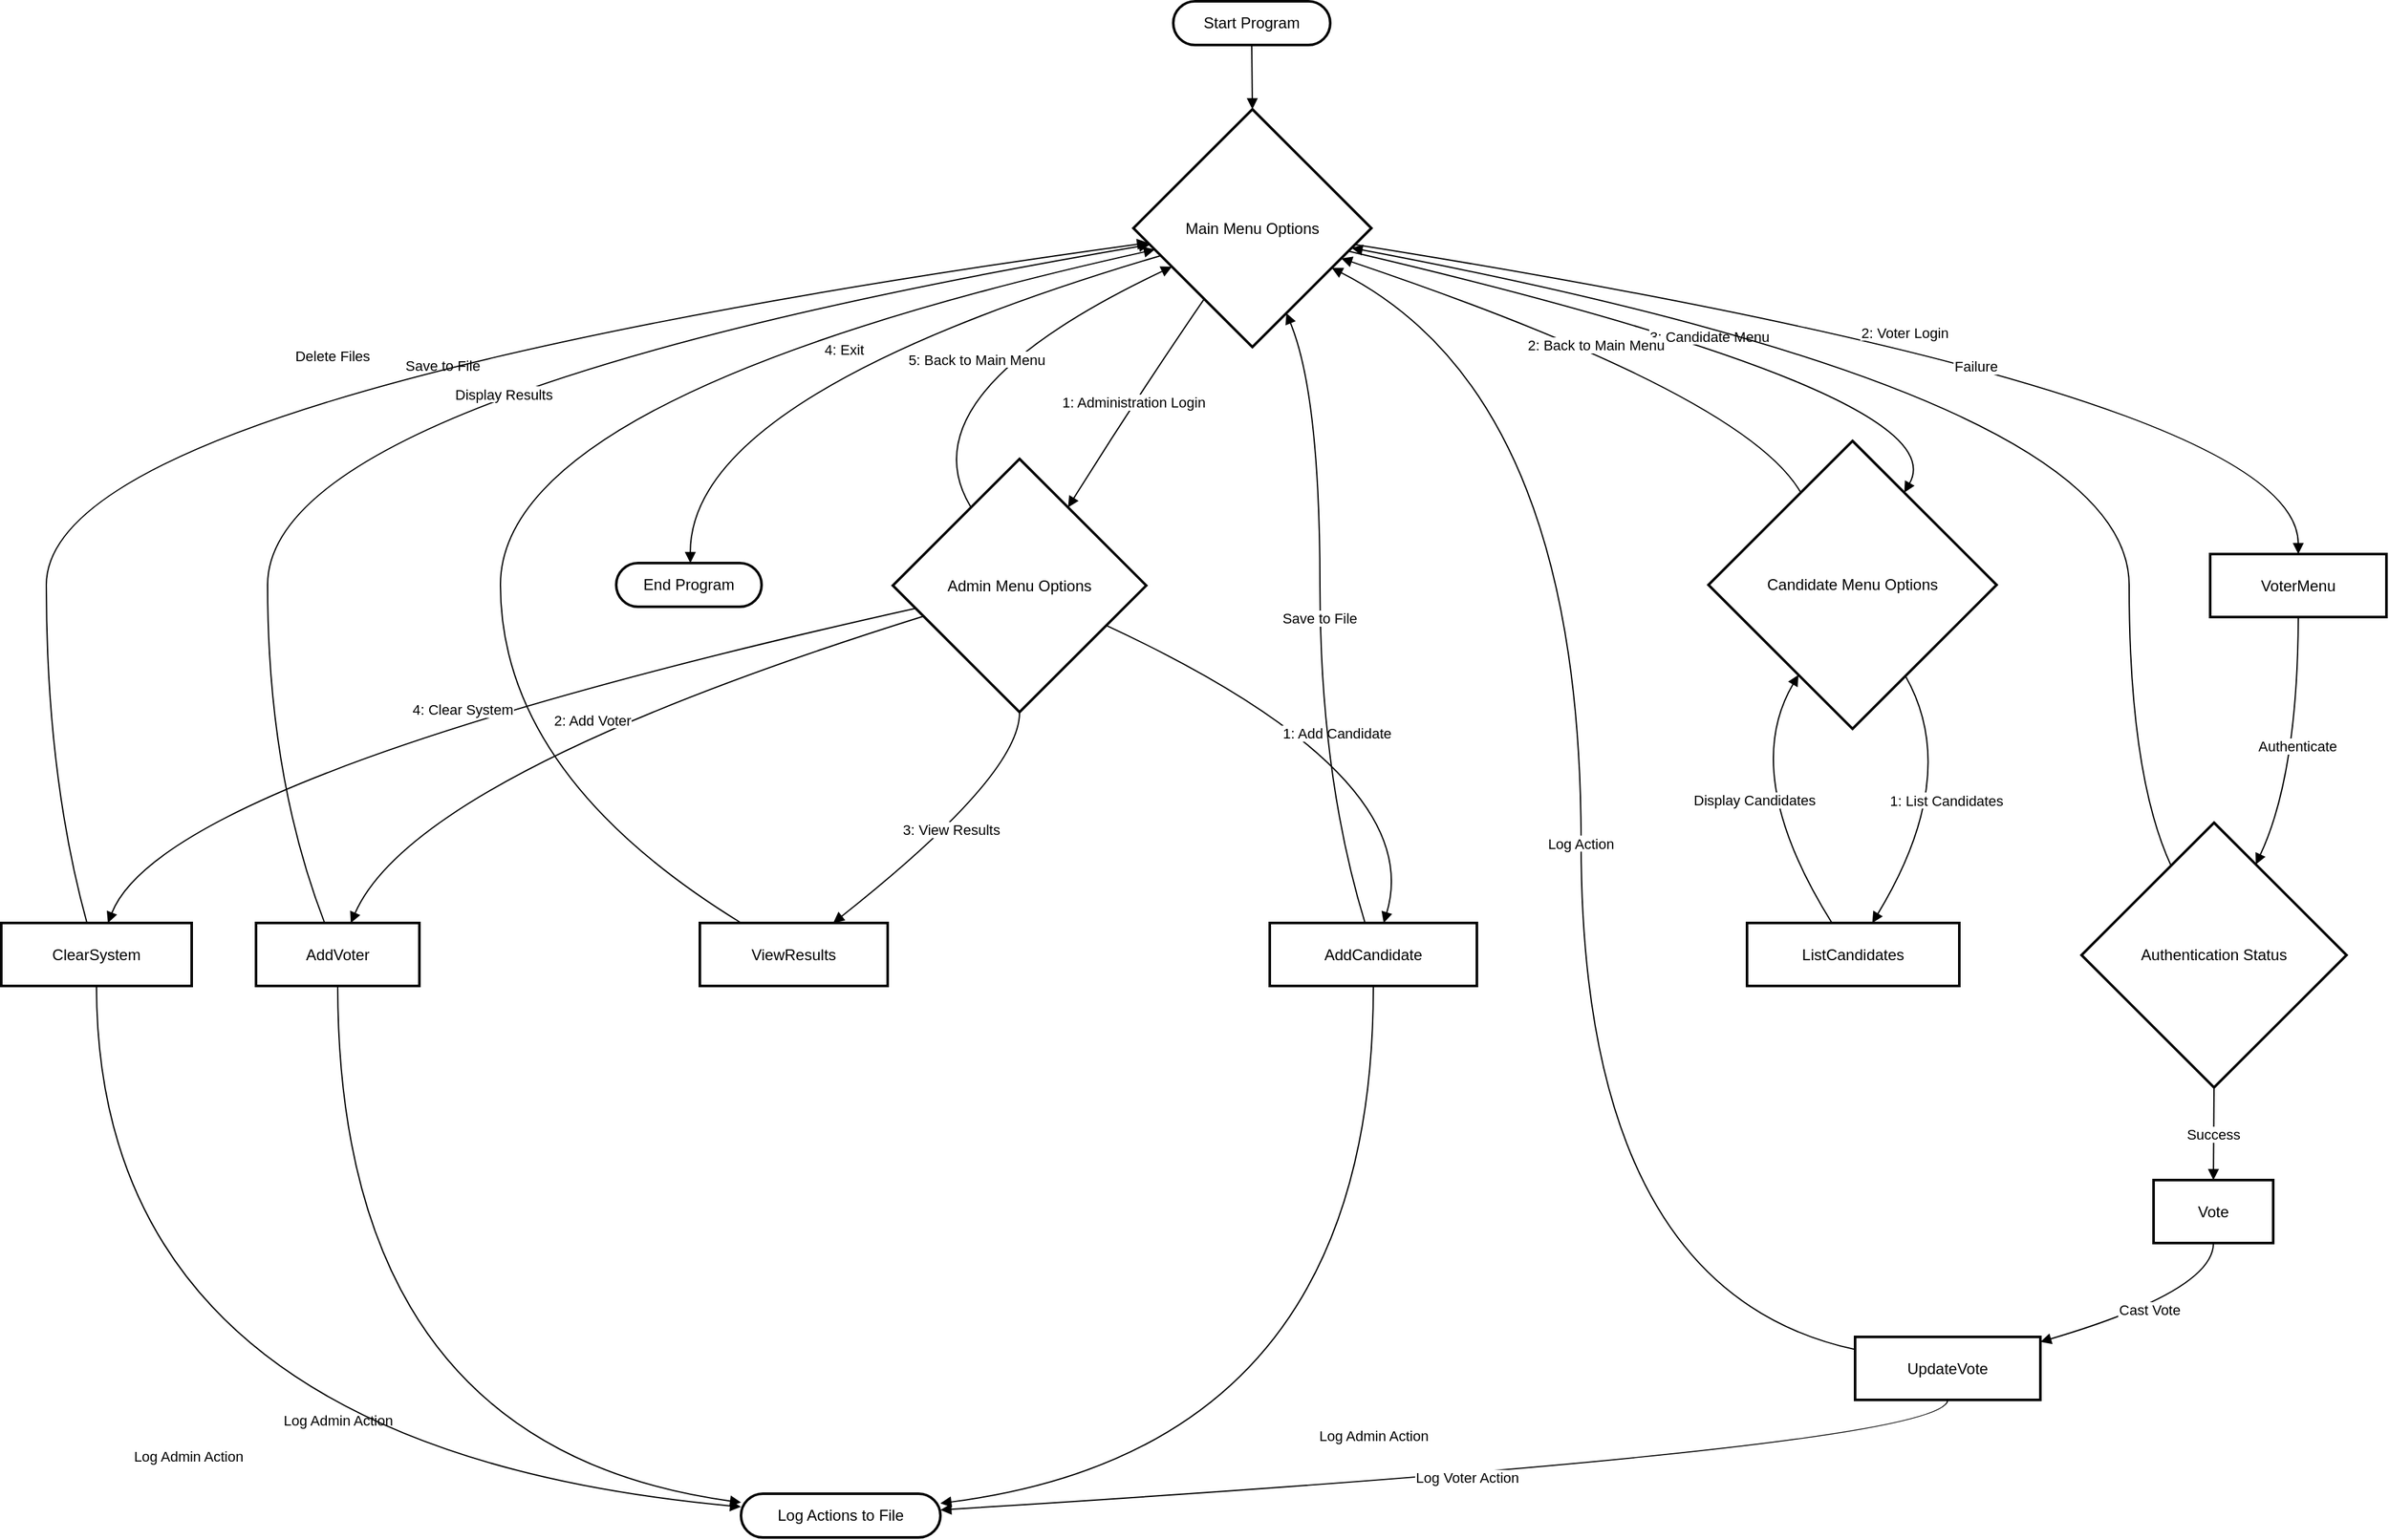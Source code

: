 <mxfile version="24.7.17">
  <diagram name="Page-1" id="MSvuumhzngdayqG8WD3y">
    <mxGraphModel dx="1257" dy="749" grid="1" gridSize="10" guides="1" tooltips="1" connect="1" arrows="1" fold="1" page="1" pageScale="1" pageWidth="850" pageHeight="1100" math="0" shadow="0">
      <root>
        <mxCell id="0" />
        <mxCell id="1" parent="0" />
        <mxCell id="W0CJCS5IZoMDa6PIkjS3-1" value="Start Program" style="rounded=1;whiteSpace=wrap;arcSize=50;strokeWidth=2;" vertex="1" parent="1">
          <mxGeometry x="931" y="20" width="122" height="34" as="geometry" />
        </mxCell>
        <mxCell id="W0CJCS5IZoMDa6PIkjS3-2" value="Main Menu Options" style="rhombus;strokeWidth=2;whiteSpace=wrap;" vertex="1" parent="1">
          <mxGeometry x="900" y="104" width="185" height="185" as="geometry" />
        </mxCell>
        <mxCell id="W0CJCS5IZoMDa6PIkjS3-3" value="Admin Menu Options" style="rhombus;strokeWidth=2;whiteSpace=wrap;" vertex="1" parent="1">
          <mxGeometry x="713" y="376" width="197" height="197" as="geometry" />
        </mxCell>
        <mxCell id="W0CJCS5IZoMDa6PIkjS3-4" value="VoterMenu" style="whiteSpace=wrap;strokeWidth=2;" vertex="1" parent="1">
          <mxGeometry x="1737" y="450" width="137" height="49" as="geometry" />
        </mxCell>
        <mxCell id="W0CJCS5IZoMDa6PIkjS3-5" value="Candidate Menu Options" style="rhombus;strokeWidth=2;whiteSpace=wrap;" vertex="1" parent="1">
          <mxGeometry x="1347" y="362" width="224" height="224" as="geometry" />
        </mxCell>
        <mxCell id="W0CJCS5IZoMDa6PIkjS3-6" value="End Program" style="rounded=1;whiteSpace=wrap;arcSize=50;strokeWidth=2;" vertex="1" parent="1">
          <mxGeometry x="498" y="457" width="113" height="34" as="geometry" />
        </mxCell>
        <mxCell id="W0CJCS5IZoMDa6PIkjS3-7" value="AddCandidate" style="whiteSpace=wrap;strokeWidth=2;" vertex="1" parent="1">
          <mxGeometry x="1006" y="737" width="161" height="49" as="geometry" />
        </mxCell>
        <mxCell id="W0CJCS5IZoMDa6PIkjS3-8" value="AddVoter" style="whiteSpace=wrap;strokeWidth=2;" vertex="1" parent="1">
          <mxGeometry x="218" y="737" width="127" height="49" as="geometry" />
        </mxCell>
        <mxCell id="W0CJCS5IZoMDa6PIkjS3-9" value="ViewResults" style="whiteSpace=wrap;strokeWidth=2;" vertex="1" parent="1">
          <mxGeometry x="563" y="737" width="146" height="49" as="geometry" />
        </mxCell>
        <mxCell id="W0CJCS5IZoMDa6PIkjS3-10" value="ClearSystem" style="whiteSpace=wrap;strokeWidth=2;" vertex="1" parent="1">
          <mxGeometry x="20" y="737" width="148" height="49" as="geometry" />
        </mxCell>
        <mxCell id="W0CJCS5IZoMDa6PIkjS3-11" value="Authentication Status" style="rhombus;strokeWidth=2;whiteSpace=wrap;" vertex="1" parent="1">
          <mxGeometry x="1637" y="659" width="206" height="206" as="geometry" />
        </mxCell>
        <mxCell id="W0CJCS5IZoMDa6PIkjS3-12" value="Vote" style="whiteSpace=wrap;strokeWidth=2;" vertex="1" parent="1">
          <mxGeometry x="1693" y="937" width="93" height="49" as="geometry" />
        </mxCell>
        <mxCell id="W0CJCS5IZoMDa6PIkjS3-13" value="UpdateVote" style="whiteSpace=wrap;strokeWidth=2;" vertex="1" parent="1">
          <mxGeometry x="1461" y="1059" width="144" height="49" as="geometry" />
        </mxCell>
        <mxCell id="W0CJCS5IZoMDa6PIkjS3-14" value="ListCandidates" style="whiteSpace=wrap;strokeWidth=2;" vertex="1" parent="1">
          <mxGeometry x="1377" y="737" width="165" height="49" as="geometry" />
        </mxCell>
        <mxCell id="W0CJCS5IZoMDa6PIkjS3-15" value="Log Actions to File" style="rounded=1;whiteSpace=wrap;arcSize=50;strokeWidth=2;" vertex="1" parent="1">
          <mxGeometry x="595" y="1181" width="155" height="34" as="geometry" />
        </mxCell>
        <mxCell id="W0CJCS5IZoMDa6PIkjS3-16" value="" style="curved=1;startArrow=none;endArrow=block;exitX=0.5;exitY=1;entryX=0.5;entryY=0;rounded=0;" edge="1" parent="1" source="W0CJCS5IZoMDa6PIkjS3-1" target="W0CJCS5IZoMDa6PIkjS3-2">
          <mxGeometry relative="1" as="geometry">
            <Array as="points" />
          </mxGeometry>
        </mxCell>
        <mxCell id="W0CJCS5IZoMDa6PIkjS3-17" value="1: Administration Login" style="curved=1;startArrow=none;endArrow=block;exitX=0.16;exitY=1;entryX=0.81;entryY=0;rounded=0;" edge="1" parent="1" source="W0CJCS5IZoMDa6PIkjS3-2" target="W0CJCS5IZoMDa6PIkjS3-3">
          <mxGeometry relative="1" as="geometry">
            <Array as="points">
              <mxPoint x="904" y="326" />
            </Array>
          </mxGeometry>
        </mxCell>
        <mxCell id="W0CJCS5IZoMDa6PIkjS3-18" value="2: Voter Login" style="curved=1;startArrow=none;endArrow=block;exitX=1;exitY=0.58;entryX=0.5;entryY=-0.01;rounded=0;" edge="1" parent="1" source="W0CJCS5IZoMDa6PIkjS3-2" target="W0CJCS5IZoMDa6PIkjS3-4">
          <mxGeometry relative="1" as="geometry">
            <Array as="points">
              <mxPoint x="1805" y="326" />
            </Array>
          </mxGeometry>
        </mxCell>
        <mxCell id="W0CJCS5IZoMDa6PIkjS3-19" value="3: Candidate Menu" style="curved=1;startArrow=none;endArrow=block;exitX=1;exitY=0.62;entryX=0.78;entryY=0;rounded=0;" edge="1" parent="1" source="W0CJCS5IZoMDa6PIkjS3-2" target="W0CJCS5IZoMDa6PIkjS3-5">
          <mxGeometry relative="1" as="geometry">
            <Array as="points">
              <mxPoint x="1543" y="326" />
            </Array>
          </mxGeometry>
        </mxCell>
        <mxCell id="W0CJCS5IZoMDa6PIkjS3-20" value="4: Exit" style="curved=1;startArrow=none;endArrow=block;exitX=0;exitY=0.65;entryX=0.51;entryY=0;rounded=0;" edge="1" parent="1" source="W0CJCS5IZoMDa6PIkjS3-2" target="W0CJCS5IZoMDa6PIkjS3-6">
          <mxGeometry relative="1" as="geometry">
            <Array as="points">
              <mxPoint x="555" y="326" />
            </Array>
          </mxGeometry>
        </mxCell>
        <mxCell id="W0CJCS5IZoMDa6PIkjS3-21" value="1: Add Candidate" style="curved=1;startArrow=none;endArrow=block;exitX=1;exitY=0.73;entryX=0.55;entryY=0;rounded=0;" edge="1" parent="1" source="W0CJCS5IZoMDa6PIkjS3-3" target="W0CJCS5IZoMDa6PIkjS3-7">
          <mxGeometry relative="1" as="geometry">
            <Array as="points">
              <mxPoint x="1129" y="622" />
            </Array>
          </mxGeometry>
        </mxCell>
        <mxCell id="W0CJCS5IZoMDa6PIkjS3-22" value="2: Add Voter" style="curved=1;startArrow=none;endArrow=block;exitX=0;exitY=0.66;entryX=0.58;entryY=0;rounded=0;" edge="1" parent="1" source="W0CJCS5IZoMDa6PIkjS3-3" target="W0CJCS5IZoMDa6PIkjS3-8">
          <mxGeometry relative="1" as="geometry">
            <Array as="points">
              <mxPoint x="342" y="622" />
            </Array>
          </mxGeometry>
        </mxCell>
        <mxCell id="W0CJCS5IZoMDa6PIkjS3-23" value="3: View Results" style="curved=1;startArrow=none;endArrow=block;exitX=0.5;exitY=1;entryX=0.71;entryY=0;rounded=0;" edge="1" parent="1" source="W0CJCS5IZoMDa6PIkjS3-3" target="W0CJCS5IZoMDa6PIkjS3-9">
          <mxGeometry relative="1" as="geometry">
            <Array as="points">
              <mxPoint x="812" y="622" />
            </Array>
          </mxGeometry>
        </mxCell>
        <mxCell id="W0CJCS5IZoMDa6PIkjS3-24" value="4: Clear System" style="curved=1;startArrow=none;endArrow=block;exitX=0;exitY=0.61;entryX=0.56;entryY=0;rounded=0;" edge="1" parent="1" source="W0CJCS5IZoMDa6PIkjS3-3" target="W0CJCS5IZoMDa6PIkjS3-10">
          <mxGeometry relative="1" as="geometry">
            <Array as="points">
              <mxPoint x="148" y="622" />
            </Array>
          </mxGeometry>
        </mxCell>
        <mxCell id="W0CJCS5IZoMDa6PIkjS3-25" value="5: Back to Main Menu" style="curved=1;startArrow=none;endArrow=block;exitX=0.19;exitY=0;entryX=0;entryY=0.74;rounded=0;" edge="1" parent="1" source="W0CJCS5IZoMDa6PIkjS3-3" target="W0CJCS5IZoMDa6PIkjS3-2">
          <mxGeometry relative="1" as="geometry">
            <Array as="points">
              <mxPoint x="720" y="326" />
            </Array>
          </mxGeometry>
        </mxCell>
        <mxCell id="W0CJCS5IZoMDa6PIkjS3-26" value="Authenticate" style="curved=1;startArrow=none;endArrow=block;exitX=0.5;exitY=0.99;entryX=0.73;entryY=0;rounded=0;" edge="1" parent="1" source="W0CJCS5IZoMDa6PIkjS3-4" target="W0CJCS5IZoMDa6PIkjS3-11">
          <mxGeometry relative="1" as="geometry">
            <Array as="points">
              <mxPoint x="1805" y="622" />
            </Array>
          </mxGeometry>
        </mxCell>
        <mxCell id="W0CJCS5IZoMDa6PIkjS3-27" value="Success" style="curved=1;startArrow=none;endArrow=block;exitX=0.5;exitY=1;entryX=0.5;entryY=0.01;rounded=0;" edge="1" parent="1" source="W0CJCS5IZoMDa6PIkjS3-11" target="W0CJCS5IZoMDa6PIkjS3-12">
          <mxGeometry relative="1" as="geometry">
            <Array as="points" />
          </mxGeometry>
        </mxCell>
        <mxCell id="W0CJCS5IZoMDa6PIkjS3-28" value="Failure" style="curved=1;startArrow=none;endArrow=block;exitX=0.26;exitY=0;entryX=1;entryY=0.6;rounded=0;" edge="1" parent="1" source="W0CJCS5IZoMDa6PIkjS3-11" target="W0CJCS5IZoMDa6PIkjS3-2">
          <mxGeometry relative="1" as="geometry">
            <Array as="points">
              <mxPoint x="1674" y="622" />
              <mxPoint x="1674" y="326" />
            </Array>
          </mxGeometry>
        </mxCell>
        <mxCell id="W0CJCS5IZoMDa6PIkjS3-29" value="Cast Vote" style="curved=1;startArrow=none;endArrow=block;exitX=0.5;exitY=1.01;entryX=1;entryY=0.08;rounded=0;" edge="1" parent="1" source="W0CJCS5IZoMDa6PIkjS3-12" target="W0CJCS5IZoMDa6PIkjS3-13">
          <mxGeometry relative="1" as="geometry">
            <Array as="points">
              <mxPoint x="1740" y="1023" />
            </Array>
          </mxGeometry>
        </mxCell>
        <mxCell id="W0CJCS5IZoMDa6PIkjS3-30" value="Log Action" style="curved=1;startArrow=none;endArrow=block;exitX=0;exitY=0.2;entryX=1;entryY=0.75;rounded=0;" edge="1" parent="1" source="W0CJCS5IZoMDa6PIkjS3-13" target="W0CJCS5IZoMDa6PIkjS3-2">
          <mxGeometry relative="1" as="geometry">
            <Array as="points">
              <mxPoint x="1248" y="1023" />
              <mxPoint x="1248" y="326" />
            </Array>
          </mxGeometry>
        </mxCell>
        <mxCell id="W0CJCS5IZoMDa6PIkjS3-31" value="1: List Candidates" style="curved=1;startArrow=none;endArrow=block;exitX=0.79;exitY=1;entryX=0.59;entryY=0;rounded=0;" edge="1" parent="1" source="W0CJCS5IZoMDa6PIkjS3-5" target="W0CJCS5IZoMDa6PIkjS3-14">
          <mxGeometry relative="1" as="geometry">
            <Array as="points">
              <mxPoint x="1544" y="622" />
            </Array>
          </mxGeometry>
        </mxCell>
        <mxCell id="W0CJCS5IZoMDa6PIkjS3-32" value="2: Back to Main Menu" style="curved=1;startArrow=none;endArrow=block;exitX=0.22;exitY=0;entryX=1;entryY=0.67;rounded=0;" edge="1" parent="1" source="W0CJCS5IZoMDa6PIkjS3-5" target="W0CJCS5IZoMDa6PIkjS3-2">
          <mxGeometry relative="1" as="geometry">
            <Array as="points">
              <mxPoint x="1375" y="326" />
            </Array>
          </mxGeometry>
        </mxCell>
        <mxCell id="W0CJCS5IZoMDa6PIkjS3-33" value="Save to File" style="curved=1;startArrow=none;endArrow=block;exitX=0.46;exitY=0;entryX=0.7;entryY=1;rounded=0;" edge="1" parent="1" source="W0CJCS5IZoMDa6PIkjS3-7" target="W0CJCS5IZoMDa6PIkjS3-2">
          <mxGeometry relative="1" as="geometry">
            <Array as="points">
              <mxPoint x="1045" y="622" />
              <mxPoint x="1045" y="326" />
            </Array>
          </mxGeometry>
        </mxCell>
        <mxCell id="W0CJCS5IZoMDa6PIkjS3-34" value="Save to File" style="curved=1;startArrow=none;endArrow=block;exitX=0.42;exitY=0;entryX=0;entryY=0.58;rounded=0;" edge="1" parent="1" source="W0CJCS5IZoMDa6PIkjS3-8" target="W0CJCS5IZoMDa6PIkjS3-2">
          <mxGeometry relative="1" as="geometry">
            <Array as="points">
              <mxPoint x="227" y="622" />
              <mxPoint x="227" y="326" />
            </Array>
          </mxGeometry>
        </mxCell>
        <mxCell id="W0CJCS5IZoMDa6PIkjS3-35" value="Display Results" style="curved=1;startArrow=none;endArrow=block;exitX=0.22;exitY=0;entryX=0;entryY=0.61;rounded=0;" edge="1" parent="1" source="W0CJCS5IZoMDa6PIkjS3-9" target="W0CJCS5IZoMDa6PIkjS3-2">
          <mxGeometry relative="1" as="geometry">
            <Array as="points">
              <mxPoint x="408" y="622" />
              <mxPoint x="408" y="326" />
            </Array>
          </mxGeometry>
        </mxCell>
        <mxCell id="W0CJCS5IZoMDa6PIkjS3-36" value="Delete Files" style="curved=1;startArrow=none;endArrow=block;exitX=0.45;exitY=0;entryX=0;entryY=0.57;rounded=0;" edge="1" parent="1" source="W0CJCS5IZoMDa6PIkjS3-10" target="W0CJCS5IZoMDa6PIkjS3-2">
          <mxGeometry relative="1" as="geometry">
            <Array as="points">
              <mxPoint x="55" y="622" />
              <mxPoint x="55" y="326" />
            </Array>
          </mxGeometry>
        </mxCell>
        <mxCell id="W0CJCS5IZoMDa6PIkjS3-37" value="Display Candidates" style="curved=1;startArrow=none;endArrow=block;exitX=0.4;exitY=0;entryX=0.2;entryY=1;rounded=0;" edge="1" parent="1" source="W0CJCS5IZoMDa6PIkjS3-14" target="W0CJCS5IZoMDa6PIkjS3-5">
          <mxGeometry relative="1" as="geometry">
            <Array as="points">
              <mxPoint x="1371" y="622" />
            </Array>
          </mxGeometry>
        </mxCell>
        <mxCell id="W0CJCS5IZoMDa6PIkjS3-38" value="Log Voter Action" style="curved=1;startArrow=none;endArrow=block;exitX=0.5;exitY=1.01;entryX=1;entryY=0.37;rounded=0;" edge="1" parent="1" source="W0CJCS5IZoMDa6PIkjS3-13" target="W0CJCS5IZoMDa6PIkjS3-15">
          <mxGeometry relative="1" as="geometry">
            <Array as="points">
              <mxPoint x="1533" y="1145" />
            </Array>
          </mxGeometry>
        </mxCell>
        <mxCell id="W0CJCS5IZoMDa6PIkjS3-39" value="Log Admin Action" style="curved=1;startArrow=none;endArrow=block;exitX=0.5;exitY=1;entryX=1;entryY=0.22;rounded=0;" edge="1" parent="1" source="W0CJCS5IZoMDa6PIkjS3-7" target="W0CJCS5IZoMDa6PIkjS3-15">
          <mxGeometry relative="1" as="geometry">
            <Array as="points">
              <mxPoint x="1087" y="1145" />
            </Array>
          </mxGeometry>
        </mxCell>
        <mxCell id="W0CJCS5IZoMDa6PIkjS3-40" value="Log Admin Action" style="curved=1;startArrow=none;endArrow=block;exitX=0.5;exitY=1;entryX=0;entryY=0.2;rounded=0;" edge="1" parent="1" source="W0CJCS5IZoMDa6PIkjS3-8" target="W0CJCS5IZoMDa6PIkjS3-15">
          <mxGeometry relative="1" as="geometry">
            <Array as="points">
              <mxPoint x="282" y="1145" />
            </Array>
          </mxGeometry>
        </mxCell>
        <mxCell id="W0CJCS5IZoMDa6PIkjS3-41" value="Log Admin Action" style="curved=1;startArrow=none;endArrow=block;exitX=0.5;exitY=1;entryX=0;entryY=0.3;rounded=0;" edge="1" parent="1" source="W0CJCS5IZoMDa6PIkjS3-10" target="W0CJCS5IZoMDa6PIkjS3-15">
          <mxGeometry relative="1" as="geometry">
            <Array as="points">
              <mxPoint x="94" y="1145" />
            </Array>
          </mxGeometry>
        </mxCell>
      </root>
    </mxGraphModel>
  </diagram>
</mxfile>
